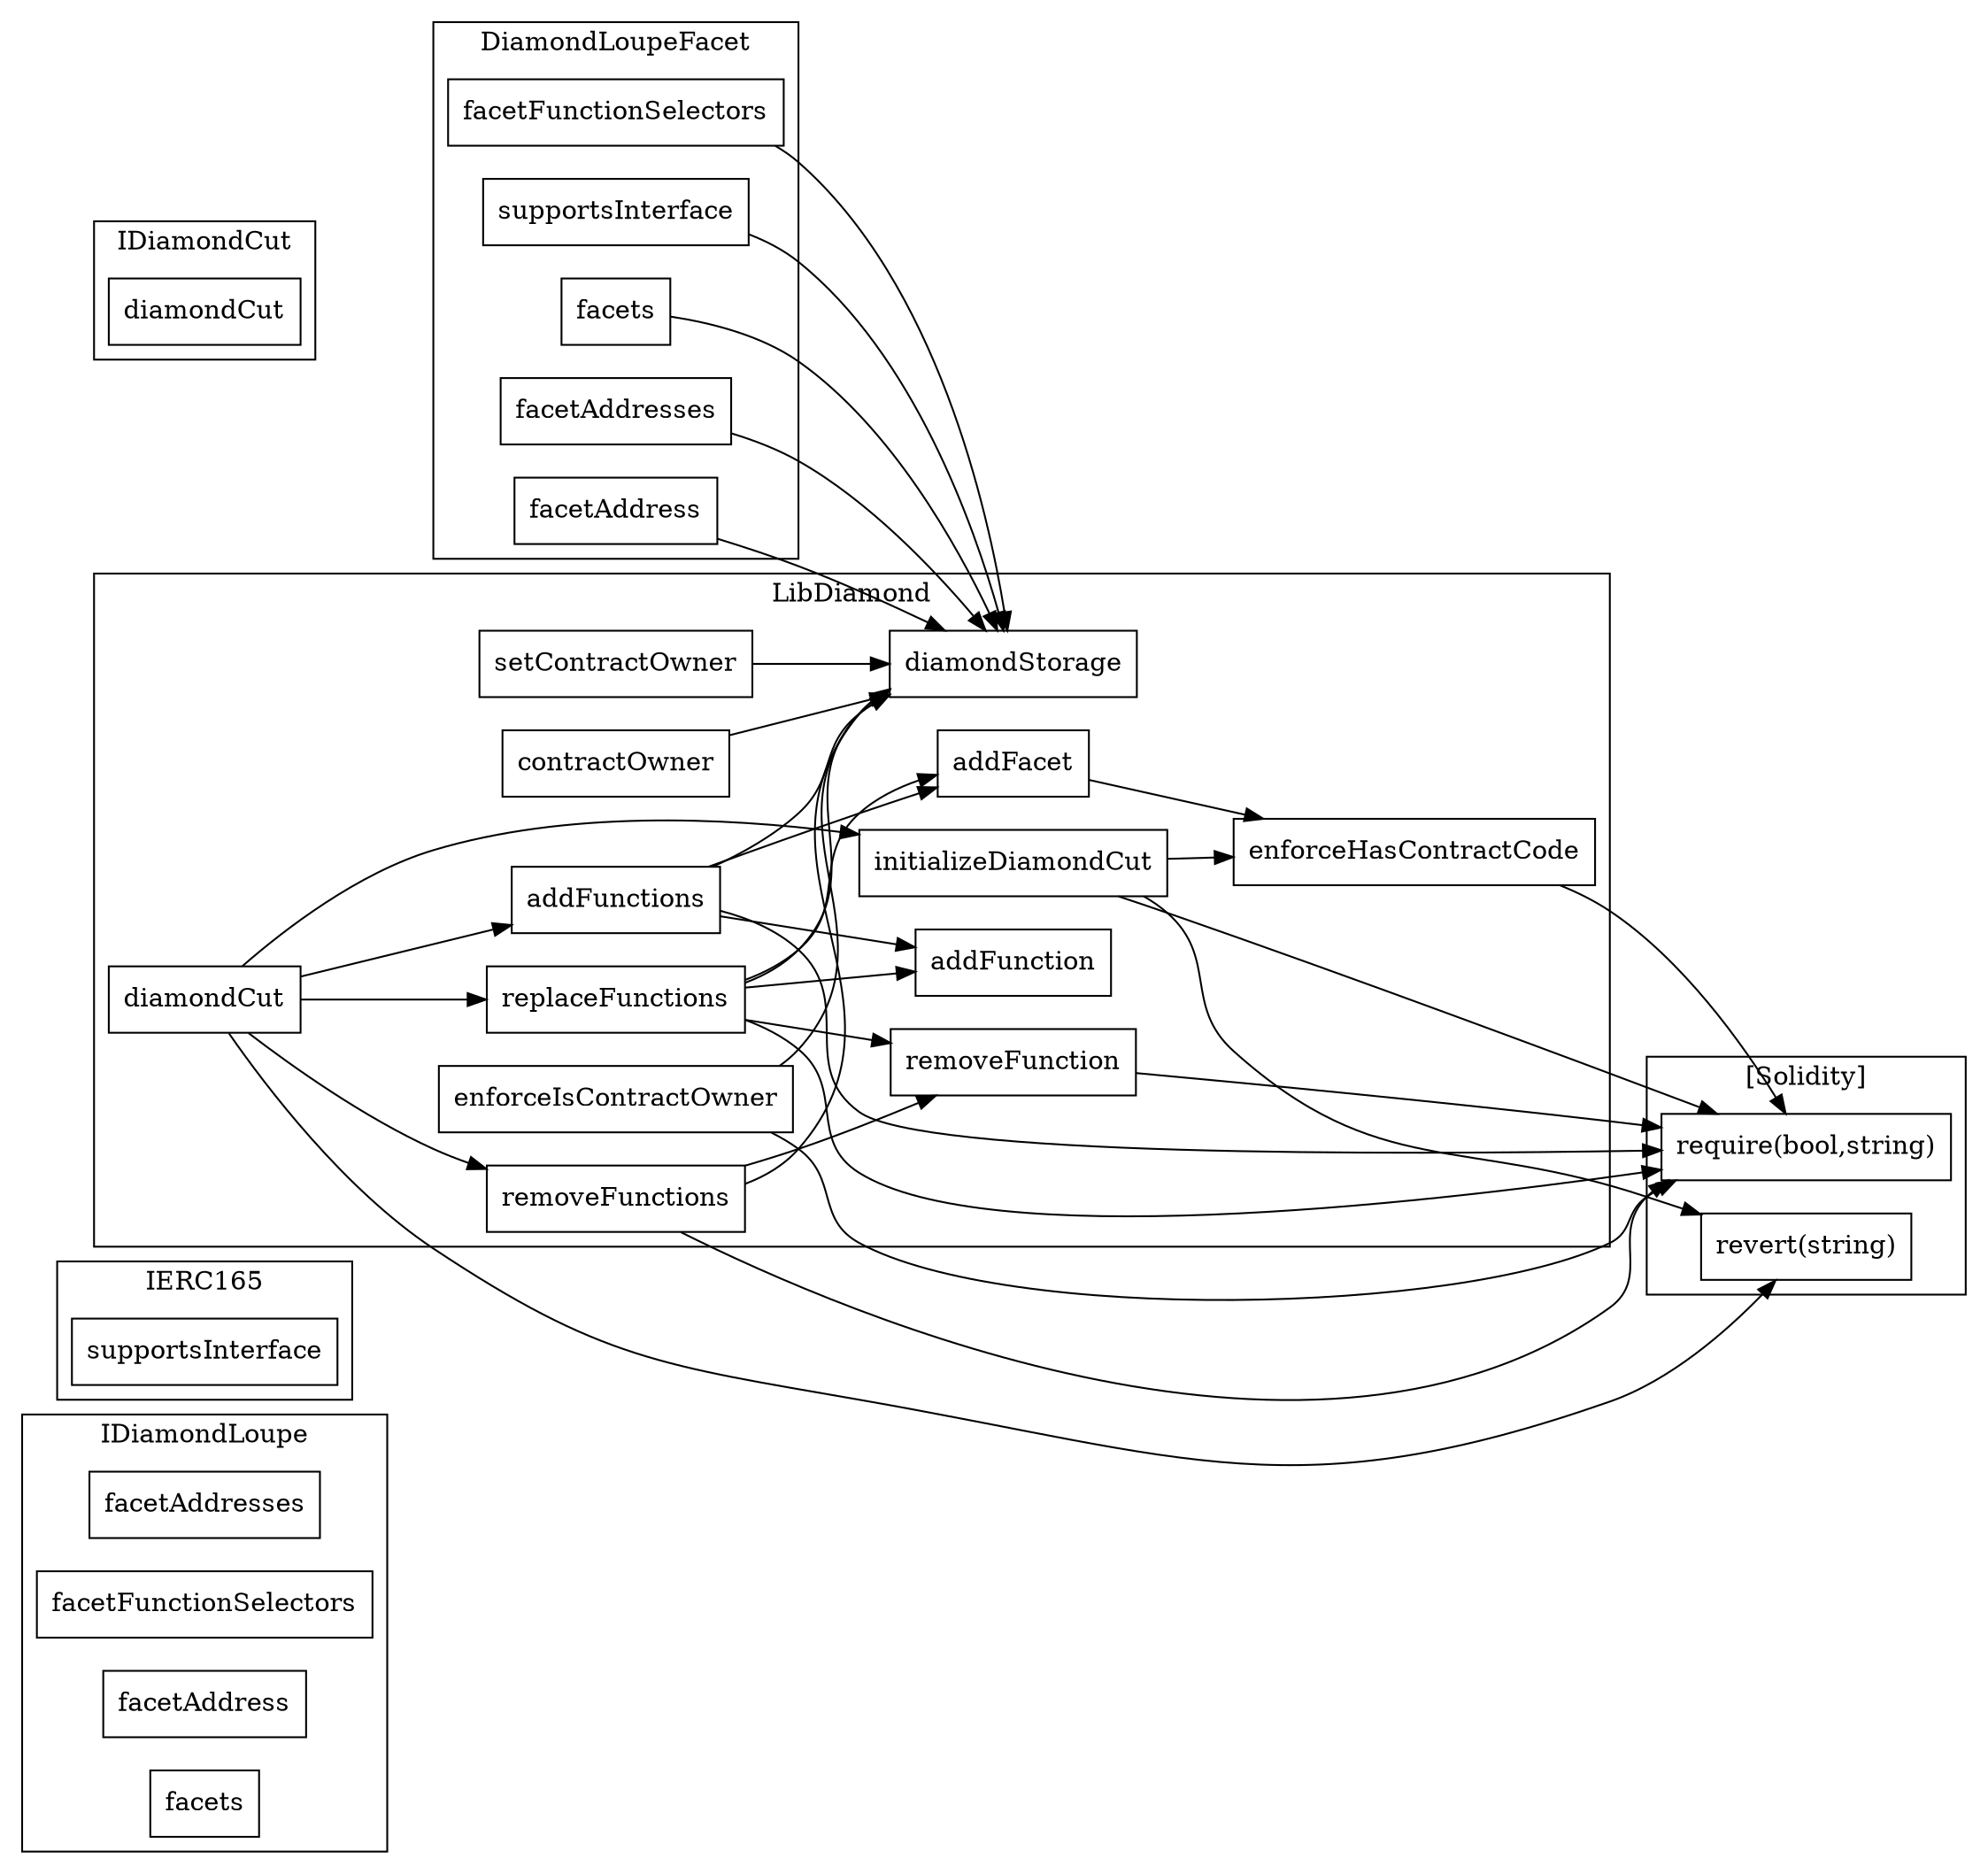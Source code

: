strict digraph {
rankdir="LR"
node [shape=box]
subgraph cluster_224_IDiamondLoupe {
label = "IDiamondLoupe"
"224_facetAddresses" [label="facetAddresses"]
"224_facetFunctionSelectors" [label="facetFunctionSelectors"]
"224_facetAddress" [label="facetAddress"]
"224_facets" [label="facets"]
}subgraph cluster_235_IERC165 {
label = "IERC165"
"235_supportsInterface" [label="supportsInterface"]
}subgraph cluster_1069_LibDiamond {
label = "LibDiamond"
"1069_enforceIsContractOwner" [label="enforceIsContractOwner"]
"1069_diamondStorage" [label="diamondStorage"]
"1069_initializeDiamondCut" [label="initializeDiamondCut"]
"1069_enforceHasContractCode" [label="enforceHasContractCode"]
"1069_diamondCut" [label="diamondCut"]
"1069_removeFunctions" [label="removeFunctions"]
"1069_addFunction" [label="addFunction"]
"1069_addFacet" [label="addFacet"]
"1069_setContractOwner" [label="setContractOwner"]
"1069_replaceFunctions" [label="replaceFunctions"]
"1069_addFunctions" [label="addFunctions"]
"1069_removeFunction" [label="removeFunction"]
"1069_contractOwner" [label="contractOwner"]
"1069_replaceFunctions" -> "1069_addFacet"
"1069_addFunctions" -> "1069_addFacet"
"1069_initializeDiamondCut" -> "1069_enforceHasContractCode"
"1069_replaceFunctions" -> "1069_removeFunction"
"1069_setContractOwner" -> "1069_diamondStorage"
"1069_diamondCut" -> "1069_replaceFunctions"
"1069_diamondCut" -> "1069_removeFunctions"
"1069_contractOwner" -> "1069_diamondStorage"
"1069_addFunctions" -> "1069_addFunction"
"1069_replaceFunctions" -> "1069_addFunction"
"1069_removeFunctions" -> "1069_diamondStorage"
"1069_removeFunctions" -> "1069_removeFunction"
"1069_enforceIsContractOwner" -> "1069_diamondStorage"
"1069_diamondCut" -> "1069_initializeDiamondCut"
"1069_addFunctions" -> "1069_diamondStorage"
"1069_diamondCut" -> "1069_addFunctions"
"1069_addFacet" -> "1069_enforceHasContractCode"
"1069_replaceFunctions" -> "1069_diamondStorage"
}subgraph cluster_1107_IDiamondCut {
label = "IDiamondCut"
"1107_diamondCut" [label="diamondCut"]
}subgraph cluster_183_DiamondLoupeFacet {
label = "DiamondLoupeFacet"
"183_facetAddress" [label="facetAddress"]
"183_facetFunctionSelectors" [label="facetFunctionSelectors"]
"183_supportsInterface" [label="supportsInterface"]
"183_facets" [label="facets"]
"183_facetAddresses" [label="facetAddresses"]
}subgraph cluster_solidity {
label = "[Solidity]"
"revert(string)" 
"require(bool,string)" 
"1069_enforceIsContractOwner" -> "require(bool,string)"
"1069_initializeDiamondCut" -> "require(bool,string)"
"1069_enforceHasContractCode" -> "require(bool,string)"
"1069_removeFunctions" -> "require(bool,string)"
"1069_addFunctions" -> "require(bool,string)"
"1069_replaceFunctions" -> "require(bool,string)"
"1069_initializeDiamondCut" -> "revert(string)"
"1069_diamondCut" -> "revert(string)"
"1069_removeFunction" -> "require(bool,string)"
}"183_supportsInterface" -> "1069_diamondStorage"
"183_facets" -> "1069_diamondStorage"
"183_facetFunctionSelectors" -> "1069_diamondStorage"
"183_facetAddress" -> "1069_diamondStorage"
"183_facetAddresses" -> "1069_diamondStorage"
}